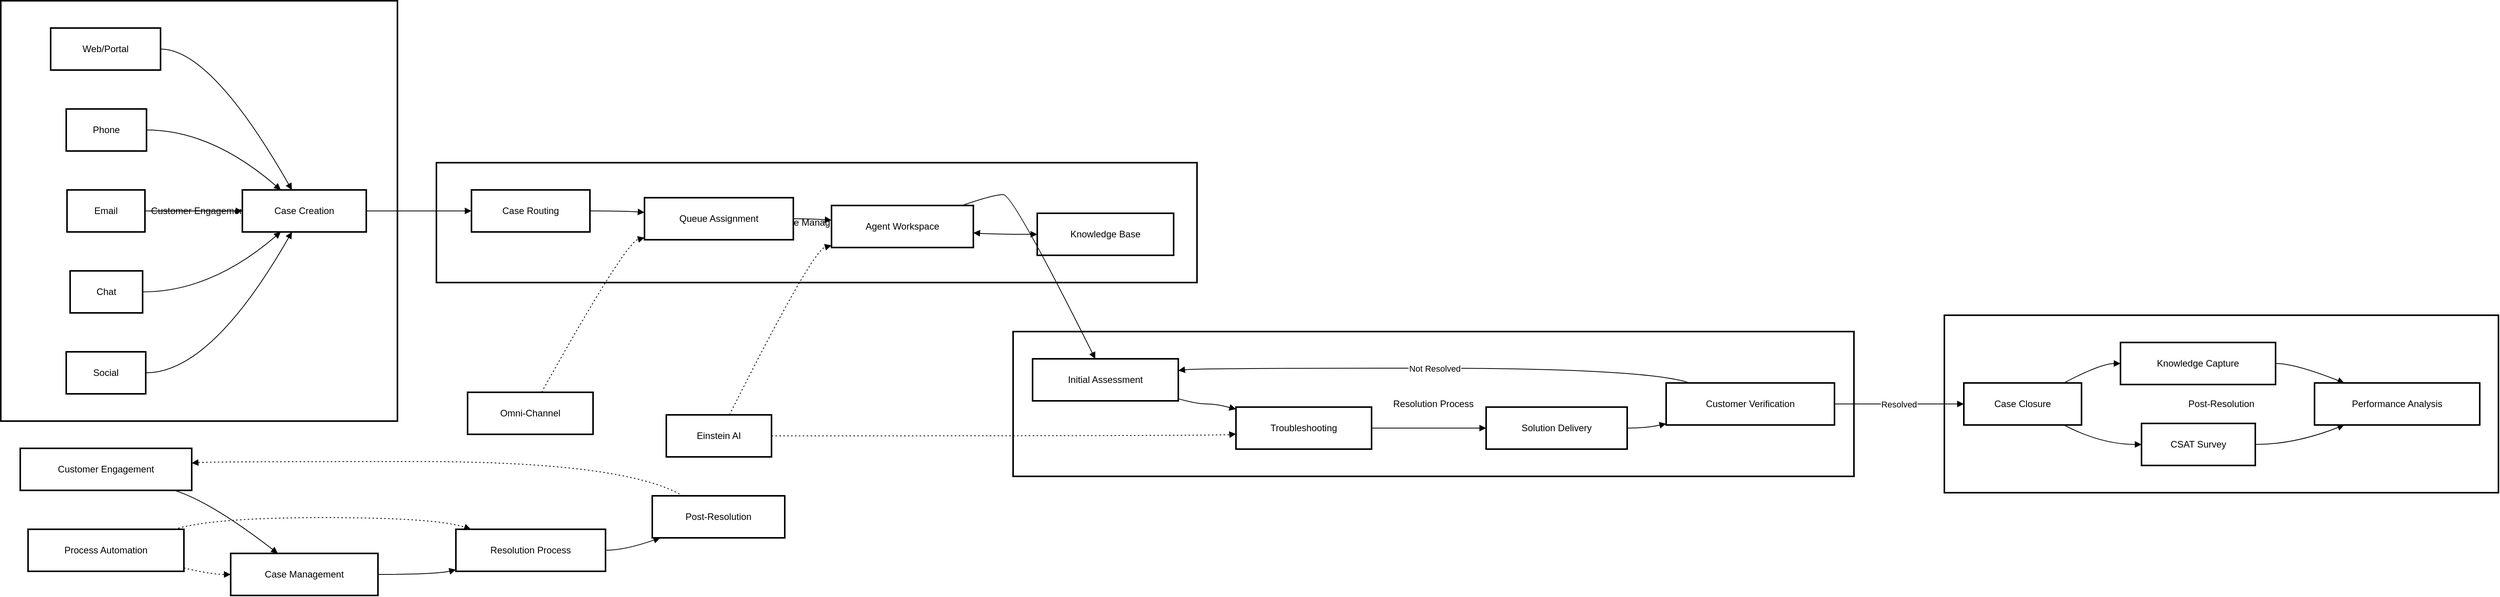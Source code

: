 <mxfile version="26.2.9">
  <diagram name="Page-1" id="MXerSblx2QtSsS4sda8x">
    <mxGraphModel dx="1485" dy="950" grid="1" gridSize="10" guides="1" tooltips="1" connect="1" arrows="1" fold="1" page="1" pageScale="1" pageWidth="827" pageHeight="1169" math="0" shadow="0">
      <root>
        <mxCell id="0" />
        <mxCell id="1" parent="0" />
        <mxCell id="eYmNerT5Zmwe0UzucHqN-105" value="Post-Resolution" style="whiteSpace=wrap;strokeWidth=2;" vertex="1" parent="1">
          <mxGeometry x="2514" y="744" width="711" height="228" as="geometry" />
        </mxCell>
        <mxCell id="eYmNerT5Zmwe0UzucHqN-106" value="Resolution Process" style="whiteSpace=wrap;strokeWidth=2;" vertex="1" parent="1">
          <mxGeometry x="1319" y="765" width="1079" height="186" as="geometry" />
        </mxCell>
        <mxCell id="eYmNerT5Zmwe0UzucHqN-107" value="Case Management" style="whiteSpace=wrap;strokeWidth=2;" vertex="1" parent="1">
          <mxGeometry x="579" y="548" width="976" height="154" as="geometry" />
        </mxCell>
        <mxCell id="eYmNerT5Zmwe0UzucHqN-108" value="Customer Engagement" style="whiteSpace=wrap;strokeWidth=2;" vertex="1" parent="1">
          <mxGeometry x="20" y="340" width="509" height="540" as="geometry" />
        </mxCell>
        <mxCell id="eYmNerT5Zmwe0UzucHqN-109" value="Customer Engagement" style="whiteSpace=wrap;strokeWidth=2;" vertex="1" parent="1">
          <mxGeometry x="45" y="915" width="220" height="54" as="geometry" />
        </mxCell>
        <mxCell id="eYmNerT5Zmwe0UzucHqN-110" value="Case Management" style="whiteSpace=wrap;strokeWidth=2;" vertex="1" parent="1">
          <mxGeometry x="315" y="1050" width="189" height="54" as="geometry" />
        </mxCell>
        <mxCell id="eYmNerT5Zmwe0UzucHqN-111" value="Resolution Process" style="whiteSpace=wrap;strokeWidth=2;" vertex="1" parent="1">
          <mxGeometry x="604" y="1019" width="192" height="54" as="geometry" />
        </mxCell>
        <mxCell id="eYmNerT5Zmwe0UzucHqN-112" value="Post-Resolution" style="whiteSpace=wrap;strokeWidth=2;" vertex="1" parent="1">
          <mxGeometry x="856" y="976" width="170" height="54" as="geometry" />
        </mxCell>
        <mxCell id="eYmNerT5Zmwe0UzucHqN-113" value="Web/Portal" style="whiteSpace=wrap;strokeWidth=2;" vertex="1" parent="1">
          <mxGeometry x="84" y="375" width="141" height="54" as="geometry" />
        </mxCell>
        <mxCell id="eYmNerT5Zmwe0UzucHqN-114" value="Case Creation" style="whiteSpace=wrap;strokeWidth=2;" vertex="1" parent="1">
          <mxGeometry x="330" y="583" width="159" height="54" as="geometry" />
        </mxCell>
        <mxCell id="eYmNerT5Zmwe0UzucHqN-115" value="Phone" style="whiteSpace=wrap;strokeWidth=2;" vertex="1" parent="1">
          <mxGeometry x="104" y="479" width="103" height="54" as="geometry" />
        </mxCell>
        <mxCell id="eYmNerT5Zmwe0UzucHqN-116" value="Email" style="whiteSpace=wrap;strokeWidth=2;" vertex="1" parent="1">
          <mxGeometry x="105" y="583" width="100" height="54" as="geometry" />
        </mxCell>
        <mxCell id="eYmNerT5Zmwe0UzucHqN-117" value="Chat" style="whiteSpace=wrap;strokeWidth=2;" vertex="1" parent="1">
          <mxGeometry x="109" y="687" width="93" height="54" as="geometry" />
        </mxCell>
        <mxCell id="eYmNerT5Zmwe0UzucHqN-118" value="Social" style="whiteSpace=wrap;strokeWidth=2;" vertex="1" parent="1">
          <mxGeometry x="104" y="791" width="102" height="54" as="geometry" />
        </mxCell>
        <mxCell id="eYmNerT5Zmwe0UzucHqN-119" value="Case Routing" style="whiteSpace=wrap;strokeWidth=2;" vertex="1" parent="1">
          <mxGeometry x="624" y="583" width="152" height="54" as="geometry" />
        </mxCell>
        <mxCell id="eYmNerT5Zmwe0UzucHqN-120" value="Queue Assignment" style="whiteSpace=wrap;strokeWidth=2;" vertex="1" parent="1">
          <mxGeometry x="846" y="593" width="191" height="54" as="geometry" />
        </mxCell>
        <mxCell id="eYmNerT5Zmwe0UzucHqN-121" value="Agent Workspace" style="whiteSpace=wrap;strokeWidth=2;" vertex="1" parent="1">
          <mxGeometry x="1086" y="603" width="182" height="54" as="geometry" />
        </mxCell>
        <mxCell id="eYmNerT5Zmwe0UzucHqN-122" value="Knowledge Base" style="whiteSpace=wrap;strokeWidth=2;" vertex="1" parent="1">
          <mxGeometry x="1350" y="613" width="175" height="54" as="geometry" />
        </mxCell>
        <mxCell id="eYmNerT5Zmwe0UzucHqN-123" value="Initial Assessment" style="whiteSpace=wrap;strokeWidth=2;" vertex="1" parent="1">
          <mxGeometry x="1344" y="800" width="187" height="54" as="geometry" />
        </mxCell>
        <mxCell id="eYmNerT5Zmwe0UzucHqN-124" value="Troubleshooting" style="whiteSpace=wrap;strokeWidth=2;" vertex="1" parent="1">
          <mxGeometry x="1605" y="862" width="174" height="54" as="geometry" />
        </mxCell>
        <mxCell id="eYmNerT5Zmwe0UzucHqN-125" value="Solution Delivery" style="whiteSpace=wrap;strokeWidth=2;" vertex="1" parent="1">
          <mxGeometry x="1926" y="862" width="181" height="54" as="geometry" />
        </mxCell>
        <mxCell id="eYmNerT5Zmwe0UzucHqN-126" value="Customer Verification" style="whiteSpace=wrap;strokeWidth=2;" vertex="1" parent="1">
          <mxGeometry x="2157" y="831" width="216" height="54" as="geometry" />
        </mxCell>
        <mxCell id="eYmNerT5Zmwe0UzucHqN-127" value="Case Closure" style="whiteSpace=wrap;strokeWidth=2;" vertex="1" parent="1">
          <mxGeometry x="2539" y="831" width="151" height="54" as="geometry" />
        </mxCell>
        <mxCell id="eYmNerT5Zmwe0UzucHqN-128" value="CSAT Survey" style="whiteSpace=wrap;strokeWidth=2;" vertex="1" parent="1">
          <mxGeometry x="2767" y="883" width="146" height="54" as="geometry" />
        </mxCell>
        <mxCell id="eYmNerT5Zmwe0UzucHqN-129" value="Knowledge Capture" style="whiteSpace=wrap;strokeWidth=2;" vertex="1" parent="1">
          <mxGeometry x="2740" y="779" width="199" height="54" as="geometry" />
        </mxCell>
        <mxCell id="eYmNerT5Zmwe0UzucHqN-130" value="Performance Analysis" style="whiteSpace=wrap;strokeWidth=2;" vertex="1" parent="1">
          <mxGeometry x="2989" y="831" width="212" height="54" as="geometry" />
        </mxCell>
        <mxCell id="eYmNerT5Zmwe0UzucHqN-131" value="Einstein AI" style="whiteSpace=wrap;strokeWidth=2;" vertex="1" parent="1">
          <mxGeometry x="874" y="872" width="135" height="54" as="geometry" />
        </mxCell>
        <mxCell id="eYmNerT5Zmwe0UzucHqN-132" value="Omni-Channel" style="whiteSpace=wrap;strokeWidth=2;" vertex="1" parent="1">
          <mxGeometry x="619" y="843" width="161" height="54" as="geometry" />
        </mxCell>
        <mxCell id="eYmNerT5Zmwe0UzucHqN-133" value="Process Automation" style="whiteSpace=wrap;strokeWidth=2;" vertex="1" parent="1">
          <mxGeometry x="55" y="1019" width="200" height="54" as="geometry" />
        </mxCell>
        <mxCell id="eYmNerT5Zmwe0UzucHqN-134" value="" style="curved=1;startArrow=none;endArrow=block;exitX=0.9;exitY=1;entryX=0.32;entryY=0;rounded=0;" edge="1" parent="1" source="eYmNerT5Zmwe0UzucHqN-109" target="eYmNerT5Zmwe0UzucHqN-110">
          <mxGeometry relative="1" as="geometry">
            <Array as="points">
              <mxPoint x="290" y="984" />
            </Array>
          </mxGeometry>
        </mxCell>
        <mxCell id="eYmNerT5Zmwe0UzucHqN-135" value="" style="curved=1;startArrow=none;endArrow=block;exitX=1;exitY=0.5;entryX=0;entryY=0.96;rounded=0;" edge="1" parent="1" source="eYmNerT5Zmwe0UzucHqN-110" target="eYmNerT5Zmwe0UzucHqN-111">
          <mxGeometry relative="1" as="geometry">
            <Array as="points">
              <mxPoint x="579" y="1077" />
            </Array>
          </mxGeometry>
        </mxCell>
        <mxCell id="eYmNerT5Zmwe0UzucHqN-136" value="" style="curved=1;startArrow=none;endArrow=block;exitX=1;exitY=0.5;entryX=0.06;entryY=1;rounded=0;" edge="1" parent="1" source="eYmNerT5Zmwe0UzucHqN-111" target="eYmNerT5Zmwe0UzucHqN-112">
          <mxGeometry relative="1" as="geometry">
            <Array as="points">
              <mxPoint x="821" y="1046" />
            </Array>
          </mxGeometry>
        </mxCell>
        <mxCell id="eYmNerT5Zmwe0UzucHqN-137" value="" style="curved=1;dashed=1;dashPattern=2 3;startArrow=none;endArrow=block;exitX=0.23;exitY=0;entryX=1;entryY=0.35;rounded=0;" edge="1" parent="1" source="eYmNerT5Zmwe0UzucHqN-112" target="eYmNerT5Zmwe0UzucHqN-109">
          <mxGeometry relative="1" as="geometry">
            <Array as="points">
              <mxPoint x="821" y="932" />
              <mxPoint x="290" y="932" />
            </Array>
          </mxGeometry>
        </mxCell>
        <mxCell id="eYmNerT5Zmwe0UzucHqN-138" value="" style="curved=1;startArrow=none;endArrow=block;exitX=1.01;exitY=0.5;entryX=0.4;entryY=0;rounded=0;" edge="1" parent="1" source="eYmNerT5Zmwe0UzucHqN-113" target="eYmNerT5Zmwe0UzucHqN-114">
          <mxGeometry relative="1" as="geometry">
            <Array as="points">
              <mxPoint x="290" y="402" />
            </Array>
          </mxGeometry>
        </mxCell>
        <mxCell id="eYmNerT5Zmwe0UzucHqN-139" value="" style="curved=1;startArrow=none;endArrow=block;exitX=1;exitY=0.5;entryX=0.31;entryY=0;rounded=0;" edge="1" parent="1" source="eYmNerT5Zmwe0UzucHqN-115" target="eYmNerT5Zmwe0UzucHqN-114">
          <mxGeometry relative="1" as="geometry">
            <Array as="points">
              <mxPoint x="290" y="506" />
            </Array>
          </mxGeometry>
        </mxCell>
        <mxCell id="eYmNerT5Zmwe0UzucHqN-140" value="" style="curved=1;startArrow=none;endArrow=block;exitX=1;exitY=0.5;entryX=0;entryY=0.5;rounded=0;" edge="1" parent="1" source="eYmNerT5Zmwe0UzucHqN-116" target="eYmNerT5Zmwe0UzucHqN-114">
          <mxGeometry relative="1" as="geometry">
            <Array as="points" />
          </mxGeometry>
        </mxCell>
        <mxCell id="eYmNerT5Zmwe0UzucHqN-141" value="" style="curved=1;startArrow=none;endArrow=block;exitX=1;exitY=0.5;entryX=0.31;entryY=1;rounded=0;" edge="1" parent="1" source="eYmNerT5Zmwe0UzucHqN-117" target="eYmNerT5Zmwe0UzucHqN-114">
          <mxGeometry relative="1" as="geometry">
            <Array as="points">
              <mxPoint x="290" y="714" />
            </Array>
          </mxGeometry>
        </mxCell>
        <mxCell id="eYmNerT5Zmwe0UzucHqN-142" value="" style="curved=1;startArrow=none;endArrow=block;exitX=1;exitY=0.5;entryX=0.4;entryY=1;rounded=0;" edge="1" parent="1" source="eYmNerT5Zmwe0UzucHqN-118" target="eYmNerT5Zmwe0UzucHqN-114">
          <mxGeometry relative="1" as="geometry">
            <Array as="points">
              <mxPoint x="290" y="818" />
            </Array>
          </mxGeometry>
        </mxCell>
        <mxCell id="eYmNerT5Zmwe0UzucHqN-143" value="" style="curved=1;startArrow=none;endArrow=block;exitX=1;exitY=0.5;entryX=0;entryY=0.35;rounded=0;" edge="1" parent="1" source="eYmNerT5Zmwe0UzucHqN-119" target="eYmNerT5Zmwe0UzucHqN-120">
          <mxGeometry relative="1" as="geometry">
            <Array as="points">
              <mxPoint x="821" y="610" />
            </Array>
          </mxGeometry>
        </mxCell>
        <mxCell id="eYmNerT5Zmwe0UzucHqN-144" value="" style="curved=1;startArrow=none;endArrow=block;exitX=1;exitY=0.5;entryX=0;entryY=0.35;rounded=0;" edge="1" parent="1" source="eYmNerT5Zmwe0UzucHqN-120" target="eYmNerT5Zmwe0UzucHqN-121">
          <mxGeometry relative="1" as="geometry">
            <Array as="points">
              <mxPoint x="1061" y="620" />
            </Array>
          </mxGeometry>
        </mxCell>
        <mxCell id="eYmNerT5Zmwe0UzucHqN-145" value="" style="curved=1;startArrow=block;endArrow=block;exitX=1;exitY=0.65;entryX=0;entryY=0.5;rounded=0;" edge="1" parent="1" source="eYmNerT5Zmwe0UzucHqN-121" target="eYmNerT5Zmwe0UzucHqN-122">
          <mxGeometry relative="1" as="geometry">
            <Array as="points">
              <mxPoint x="1294" y="640" />
            </Array>
          </mxGeometry>
        </mxCell>
        <mxCell id="eYmNerT5Zmwe0UzucHqN-146" value="" style="curved=1;startArrow=none;endArrow=block;exitX=1;exitY=0.95;entryX=0;entryY=0.05;rounded=0;" edge="1" parent="1" source="eYmNerT5Zmwe0UzucHqN-123" target="eYmNerT5Zmwe0UzucHqN-124">
          <mxGeometry relative="1" as="geometry">
            <Array as="points">
              <mxPoint x="1555" y="858" />
              <mxPoint x="1580" y="858" />
            </Array>
          </mxGeometry>
        </mxCell>
        <mxCell id="eYmNerT5Zmwe0UzucHqN-147" value="" style="curved=1;startArrow=none;endArrow=block;exitX=1;exitY=0.5;entryX=0;entryY=0.5;rounded=0;" edge="1" parent="1" source="eYmNerT5Zmwe0UzucHqN-124" target="eYmNerT5Zmwe0UzucHqN-125">
          <mxGeometry relative="1" as="geometry">
            <Array as="points" />
          </mxGeometry>
        </mxCell>
        <mxCell id="eYmNerT5Zmwe0UzucHqN-148" value="" style="curved=1;startArrow=none;endArrow=block;exitX=1;exitY=0.5;entryX=0;entryY=0.97;rounded=0;" edge="1" parent="1" source="eYmNerT5Zmwe0UzucHqN-125" target="eYmNerT5Zmwe0UzucHqN-126">
          <mxGeometry relative="1" as="geometry">
            <Array as="points">
              <mxPoint x="2132" y="889" />
            </Array>
          </mxGeometry>
        </mxCell>
        <mxCell id="eYmNerT5Zmwe0UzucHqN-149" value="Not Resolved" style="curved=1;startArrow=none;endArrow=block;exitX=0.14;exitY=0;entryX=1;entryY=0.28;rounded=0;" edge="1" parent="1" source="eYmNerT5Zmwe0UzucHqN-126" target="eYmNerT5Zmwe0UzucHqN-123">
          <mxGeometry relative="1" as="geometry">
            <Array as="points">
              <mxPoint x="2132" y="812" />
              <mxPoint x="1555" y="812" />
            </Array>
          </mxGeometry>
        </mxCell>
        <mxCell id="eYmNerT5Zmwe0UzucHqN-150" value="" style="curved=1;startArrow=none;endArrow=block;exitX=0.85;exitY=1;entryX=0;entryY=0.5;rounded=0;" edge="1" parent="1" source="eYmNerT5Zmwe0UzucHqN-127" target="eYmNerT5Zmwe0UzucHqN-128">
          <mxGeometry relative="1" as="geometry">
            <Array as="points">
              <mxPoint x="2715" y="910" />
            </Array>
          </mxGeometry>
        </mxCell>
        <mxCell id="eYmNerT5Zmwe0UzucHqN-151" value="" style="curved=1;startArrow=none;endArrow=block;exitX=0.85;exitY=0;entryX=0;entryY=0.5;rounded=0;" edge="1" parent="1" source="eYmNerT5Zmwe0UzucHqN-127" target="eYmNerT5Zmwe0UzucHqN-129">
          <mxGeometry relative="1" as="geometry">
            <Array as="points">
              <mxPoint x="2715" y="806" />
            </Array>
          </mxGeometry>
        </mxCell>
        <mxCell id="eYmNerT5Zmwe0UzucHqN-152" value="" style="curved=1;startArrow=none;endArrow=block;exitX=1;exitY=0.5;entryX=0.18;entryY=1;rounded=0;" edge="1" parent="1" source="eYmNerT5Zmwe0UzucHqN-128" target="eYmNerT5Zmwe0UzucHqN-130">
          <mxGeometry relative="1" as="geometry">
            <Array as="points">
              <mxPoint x="2964" y="910" />
            </Array>
          </mxGeometry>
        </mxCell>
        <mxCell id="eYmNerT5Zmwe0UzucHqN-153" value="" style="curved=1;startArrow=none;endArrow=block;exitX=1;exitY=0.5;entryX=0.18;entryY=0;rounded=0;" edge="1" parent="1" source="eYmNerT5Zmwe0UzucHqN-129" target="eYmNerT5Zmwe0UzucHqN-130">
          <mxGeometry relative="1" as="geometry">
            <Array as="points">
              <mxPoint x="2964" y="806" />
            </Array>
          </mxGeometry>
        </mxCell>
        <mxCell id="eYmNerT5Zmwe0UzucHqN-154" value="" style="curved=1;startArrow=none;endArrow=block;exitX=1;exitY=0.5;entryX=0;entryY=0.5;rounded=0;" edge="1" parent="1" source="eYmNerT5Zmwe0UzucHqN-114" target="eYmNerT5Zmwe0UzucHqN-119">
          <mxGeometry relative="1" as="geometry">
            <Array as="points" />
          </mxGeometry>
        </mxCell>
        <mxCell id="eYmNerT5Zmwe0UzucHqN-155" value="" style="curved=1;startArrow=none;endArrow=block;exitX=0.92;exitY=0;entryX=0.43;entryY=0;rounded=0;" edge="1" parent="1" source="eYmNerT5Zmwe0UzucHqN-121" target="eYmNerT5Zmwe0UzucHqN-123">
          <mxGeometry relative="1" as="geometry">
            <Array as="points">
              <mxPoint x="1294" y="589" />
              <mxPoint x="1319" y="589" />
            </Array>
          </mxGeometry>
        </mxCell>
        <mxCell id="eYmNerT5Zmwe0UzucHqN-156" value="Resolved" style="curved=1;startArrow=none;endArrow=block;exitX=1;exitY=0.5;entryX=0;entryY=0.5;rounded=0;" edge="1" parent="1" source="eYmNerT5Zmwe0UzucHqN-126" target="eYmNerT5Zmwe0UzucHqN-127">
          <mxGeometry relative="1" as="geometry">
            <Array as="points" />
          </mxGeometry>
        </mxCell>
        <mxCell id="eYmNerT5Zmwe0UzucHqN-157" value="" style="curved=1;dashed=1;dashPattern=2 3;startArrow=none;endArrow=block;exitX=0.6;exitY=0;entryX=0;entryY=0.95;rounded=0;" edge="1" parent="1" source="eYmNerT5Zmwe0UzucHqN-131" target="eYmNerT5Zmwe0UzucHqN-121">
          <mxGeometry relative="1" as="geometry">
            <Array as="points">
              <mxPoint x="1061" y="661" />
            </Array>
          </mxGeometry>
        </mxCell>
        <mxCell id="eYmNerT5Zmwe0UzucHqN-158" value="" style="curved=1;dashed=1;dashPattern=2 3;startArrow=none;endArrow=block;exitX=0.99;exitY=0.5;entryX=0;entryY=0.64;rounded=0;" edge="1" parent="1" source="eYmNerT5Zmwe0UzucHqN-131" target="eYmNerT5Zmwe0UzucHqN-124">
          <mxGeometry relative="1" as="geometry">
            <Array as="points">
              <mxPoint x="1580" y="899" />
            </Array>
          </mxGeometry>
        </mxCell>
        <mxCell id="eYmNerT5Zmwe0UzucHqN-159" value="" style="curved=1;dashed=1;dashPattern=2 3;startArrow=none;endArrow=block;exitX=0.59;exitY=0;entryX=0;entryY=0.95;rounded=0;" edge="1" parent="1" source="eYmNerT5Zmwe0UzucHqN-132" target="eYmNerT5Zmwe0UzucHqN-120">
          <mxGeometry relative="1" as="geometry">
            <Array as="points">
              <mxPoint x="821" y="651" />
            </Array>
          </mxGeometry>
        </mxCell>
        <mxCell id="eYmNerT5Zmwe0UzucHqN-160" value="" style="curved=1;dashed=1;dashPattern=2 3;startArrow=none;endArrow=block;exitX=1;exitY=0.92;entryX=0;entryY=0.5;rounded=0;" edge="1" parent="1" source="eYmNerT5Zmwe0UzucHqN-133" target="eYmNerT5Zmwe0UzucHqN-110">
          <mxGeometry relative="1" as="geometry">
            <Array as="points">
              <mxPoint x="290" y="1077" />
            </Array>
          </mxGeometry>
        </mxCell>
        <mxCell id="eYmNerT5Zmwe0UzucHqN-161" value="" style="curved=1;dashed=1;dashPattern=2 3;startArrow=none;endArrow=block;exitX=0.94;exitY=0;entryX=0.1;entryY=0;rounded=0;" edge="1" parent="1" source="eYmNerT5Zmwe0UzucHqN-133" target="eYmNerT5Zmwe0UzucHqN-111">
          <mxGeometry relative="1" as="geometry">
            <Array as="points">
              <mxPoint x="290" y="1004" />
              <mxPoint x="579" y="1004" />
            </Array>
          </mxGeometry>
        </mxCell>
      </root>
    </mxGraphModel>
  </diagram>
</mxfile>
